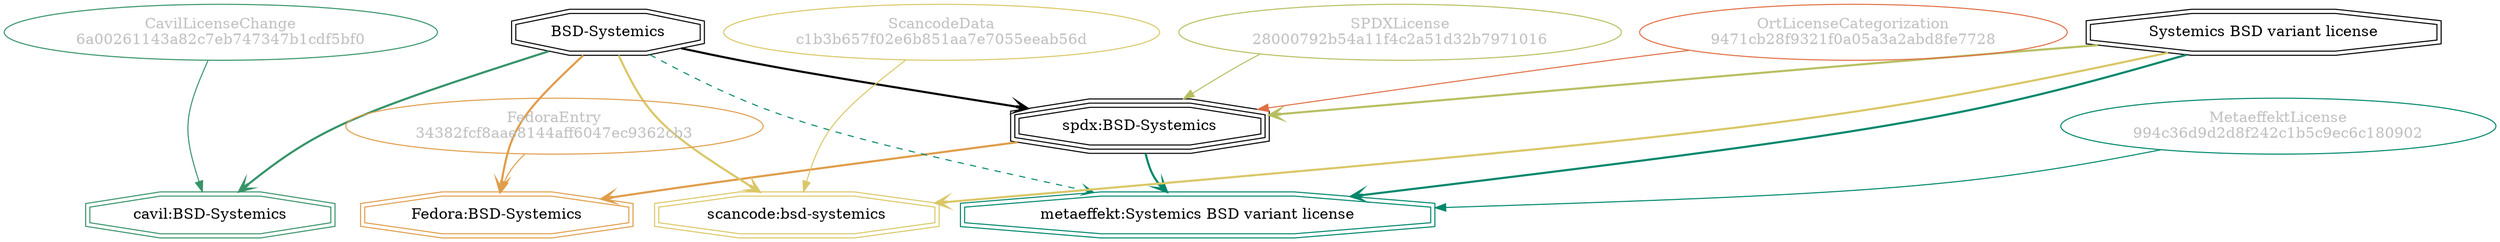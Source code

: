 strict digraph {
    node [shape=box];
    graph [splines=curved];
    617 [label="SPDXLicense\n28000792b54a11f4c2a51d32b7971016"
        ,fontcolor=gray
        ,color="#b8bf62"
        ,fillcolor="beige;1"
        ,shape=ellipse];
    618 [label="spdx:BSD-Systemics"
        ,shape=tripleoctagon];
    619 [label="BSD-Systemics"
        ,shape=doubleoctagon];
    620 [label="Systemics BSD variant license"
        ,shape=doubleoctagon];
    6010 [label="FedoraEntry\n34382fcf8aae8144aff6047ec9362cb3"
         ,fontcolor=gray
         ,color="#e09d4b"
         ,fillcolor="beige;1"
         ,shape=ellipse];
    6011 [label="Fedora:BSD-Systemics"
         ,color="#e09d4b"
         ,shape=doubleoctagon];
    12974 [label="ScancodeData\nc1b3b657f02e6b851aa7e7055eeab56d"
          ,fontcolor=gray
          ,color="#dac767"
          ,fillcolor="beige;1"
          ,shape=ellipse];
    12975 [label="scancode:bsd-systemics"
          ,color="#dac767"
          ,shape=doubleoctagon];
    28539 [label="OrtLicenseCategorization\n9471cb28f9321f0a05a3a2abd8fe7728"
          ,fontcolor=gray
          ,color="#e06f45"
          ,fillcolor="beige;1"
          ,shape=ellipse];
    36513 [label="CavilLicenseChange\n6a00261143a82c7eb747347b1cdf5bf0"
          ,fontcolor=gray
          ,color="#379469"
          ,fillcolor="beige;1"
          ,shape=ellipse];
    36514 [label="cavil:BSD-Systemics"
          ,color="#379469"
          ,shape=doubleoctagon];
    48014 [label="MetaeffektLicense\n994c36d9d2d8f242c1b5c9ec6c180902"
          ,fontcolor=gray
          ,color="#00876c"
          ,fillcolor="beige;1"
          ,shape=ellipse];
    48015 [label="metaeffekt:Systemics BSD variant license"
          ,color="#00876c"
          ,shape=doubleoctagon];
    617 -> 618 [weight=0.5
               ,color="#b8bf62"];
    618 -> 6011 [style=bold
                ,arrowhead=vee
                ,weight=0.7
                ,color="#e09d4b"];
    618 -> 48015 [style=bold
                 ,arrowhead=vee
                 ,weight=0.7
                 ,color="#00876c"];
    619 -> 618 [style=bold
               ,arrowhead=vee
               ,weight=0.7];
    619 -> 6011 [style=bold
                ,arrowhead=vee
                ,weight=0.7
                ,color="#e09d4b"];
    619 -> 12975 [style=bold
                 ,arrowhead=vee
                 ,weight=0.7
                 ,color="#dac767"];
    619 -> 36514 [style=bold
                 ,arrowhead=vee
                 ,weight=0.7
                 ,color="#379469"];
    619 -> 36514 [style=bold
                 ,arrowhead=vee
                 ,weight=0.7
                 ,color="#379469"];
    619 -> 48015 [style=dashed
                 ,arrowhead=vee
                 ,weight=0.5
                 ,color="#00876c"];
    620 -> 618 [style=bold
               ,arrowhead=vee
               ,weight=0.7
               ,color="#b8bf62"];
    620 -> 12975 [style=bold
                 ,arrowhead=vee
                 ,weight=0.7
                 ,color="#dac767"];
    620 -> 48015 [style=bold
                 ,arrowhead=vee
                 ,weight=0.7
                 ,color="#00876c"];
    620 -> 48015 [style=bold
                 ,arrowhead=vee
                 ,weight=0.7
                 ,color="#00876c"];
    6010 -> 6011 [weight=0.5
                 ,color="#e09d4b"];
    12974 -> 12975 [weight=0.5
                   ,color="#dac767"];
    28539 -> 618 [weight=0.5
                 ,color="#e06f45"];
    36513 -> 36514 [weight=0.5
                   ,color="#379469"];
    48014 -> 48015 [weight=0.5
                   ,color="#00876c"];
}
